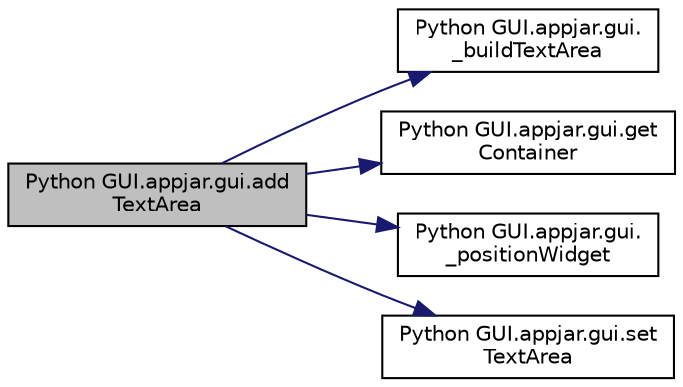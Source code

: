 digraph "Python GUI.appjar.gui.addTextArea"
{
  edge [fontname="Helvetica",fontsize="10",labelfontname="Helvetica",labelfontsize="10"];
  node [fontname="Helvetica",fontsize="10",shape=record];
  rankdir="LR";
  Node751 [label="Python GUI.appjar.gui.add\lTextArea",height=0.2,width=0.4,color="black", fillcolor="grey75", style="filled", fontcolor="black"];
  Node751 -> Node752 [color="midnightblue",fontsize="10",style="solid",fontname="Helvetica"];
  Node752 [label="Python GUI.appjar.gui.\l_buildTextArea",height=0.2,width=0.4,color="black", fillcolor="white", style="filled",URL="$class_python_01_g_u_i_1_1appjar_1_1gui.html#ab93afff672ad23f9743cd93661ea28a9"];
  Node751 -> Node753 [color="midnightblue",fontsize="10",style="solid",fontname="Helvetica"];
  Node753 [label="Python GUI.appjar.gui.get\lContainer",height=0.2,width=0.4,color="black", fillcolor="white", style="filled",URL="$class_python_01_g_u_i_1_1appjar_1_1gui.html#aa89c83e95e3952f6cc39fc23dffa15ce"];
  Node751 -> Node754 [color="midnightblue",fontsize="10",style="solid",fontname="Helvetica"];
  Node754 [label="Python GUI.appjar.gui.\l_positionWidget",height=0.2,width=0.4,color="black", fillcolor="white", style="filled",URL="$class_python_01_g_u_i_1_1appjar_1_1gui.html#a994cf4bbd47f434233271d3d8b0eb4c6"];
  Node751 -> Node755 [color="midnightblue",fontsize="10",style="solid",fontname="Helvetica"];
  Node755 [label="Python GUI.appjar.gui.set\lTextArea",height=0.2,width=0.4,color="black", fillcolor="white", style="filled",URL="$class_python_01_g_u_i_1_1appjar_1_1gui.html#a55584b1e094306acb04bea1c45acf414"];
}
